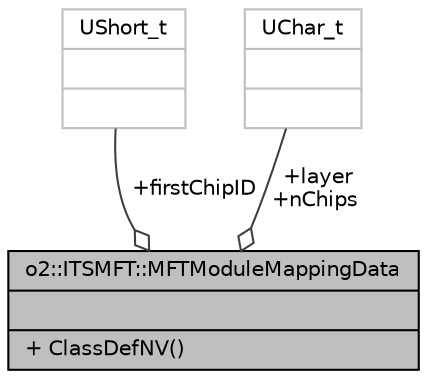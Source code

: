 digraph "o2::ITSMFT::MFTModuleMappingData"
{
 // INTERACTIVE_SVG=YES
  bgcolor="transparent";
  edge [fontname="Helvetica",fontsize="10",labelfontname="Helvetica",labelfontsize="10"];
  node [fontname="Helvetica",fontsize="10",shape=record];
  Node1 [label="{o2::ITSMFT::MFTModuleMappingData\n||+ ClassDefNV()\l}",height=0.2,width=0.4,color="black", fillcolor="grey75", style="filled" fontcolor="black"];
  Node2 -> Node1 [color="grey25",fontsize="10",style="solid",label=" +firstChipID" ,arrowhead="odiamond",fontname="Helvetica"];
  Node2 [label="{UShort_t\n||}",height=0.2,width=0.4,color="grey75"];
  Node3 -> Node1 [color="grey25",fontsize="10",style="solid",label=" +layer\n+nChips" ,arrowhead="odiamond",fontname="Helvetica"];
  Node3 [label="{UChar_t\n||}",height=0.2,width=0.4,color="grey75"];
}

